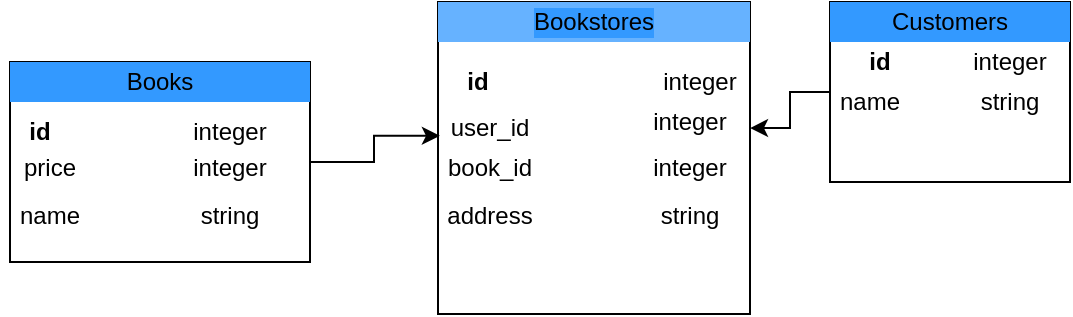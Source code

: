 <mxfile pages="1">
    <diagram id="IOaM9t_JLHqZJk_0bNqH" name="Page-1">
        <mxGraphModel dx="663" dy="330" grid="1" gridSize="10" guides="1" tooltips="1" connect="1" arrows="1" fold="1" page="1" pageScale="1" pageWidth="850" pageHeight="1100" background="#FFFFFF" math="0" shadow="0">
            <root>
                <mxCell id="0"/>
                <mxCell id="1" parent="0"/>
                <mxCell id="66" style="edgeStyle=orthogonalEdgeStyle;rounded=0;orthogonalLoop=1;jettySize=auto;html=1;entryX=1;entryY=0.404;entryDx=0;entryDy=0;entryPerimeter=0;" parent="1" source="4" target="5" edge="1">
                    <mxGeometry relative="1" as="geometry"/>
                </mxCell>
                <mxCell id="4" value="" style="rounded=0;whiteSpace=wrap;html=1;fontStyle=1" parent="1" vertex="1">
                    <mxGeometry x="440" y="160" width="120" height="90" as="geometry"/>
                </mxCell>
                <mxCell id="5" value="" style="whiteSpace=wrap;html=1;aspect=fixed;" parent="1" vertex="1">
                    <mxGeometry x="244" y="160" width="156" height="156" as="geometry"/>
                </mxCell>
                <mxCell id="64" style="edgeStyle=orthogonalEdgeStyle;rounded=0;orthogonalLoop=1;jettySize=auto;html=1;entryX=0.006;entryY=0.429;entryDx=0;entryDy=0;entryPerimeter=0;" parent="1" source="6" target="5" edge="1">
                    <mxGeometry relative="1" as="geometry"/>
                </mxCell>
                <mxCell id="6" value="" style="rounded=0;whiteSpace=wrap;html=1;" parent="1" vertex="1">
                    <mxGeometry x="30" y="190" width="150" height="100" as="geometry"/>
                </mxCell>
                <mxCell id="9" value="" style="endArrow=classic;startArrow=classic;html=1;strokeColor=none;" parent="1" edge="1">
                    <mxGeometry width="50" height="50" relative="1" as="geometry">
                        <mxPoint x="150" y="180" as="sourcePoint"/>
                        <mxPoint x="150" y="230" as="targetPoint"/>
                        <Array as="points">
                            <mxPoint x="90" y="270"/>
                        </Array>
                    </mxGeometry>
                </mxCell>
                <mxCell id="21" value="Customers" style="text;html=1;strokeColor=none;fillColor=#3399FF;align=center;verticalAlign=middle;whiteSpace=wrap;rounded=0;labelBackgroundColor=#3399FF;labelBorderColor=none;" parent="1" vertex="1">
                    <mxGeometry x="440" y="160" width="120" height="20" as="geometry"/>
                </mxCell>
                <mxCell id="22" value="Books" style="text;html=1;strokeColor=none;fillColor=#3399FF;align=center;verticalAlign=middle;whiteSpace=wrap;rounded=0;labelBackgroundColor=#3399FF;" parent="1" vertex="1">
                    <mxGeometry x="30" y="190" width="150" height="20" as="geometry"/>
                </mxCell>
                <mxCell id="23" value="Bookstores" style="text;html=1;strokeColor=none;fillColor=#66B2FF;align=center;verticalAlign=middle;whiteSpace=wrap;rounded=0;labelBackgroundColor=#3399FF;" parent="1" vertex="1">
                    <mxGeometry x="244" y="160" width="156" height="20" as="geometry"/>
                </mxCell>
                <mxCell id="24" value="id" style="text;html=1;strokeColor=none;fillColor=none;align=center;verticalAlign=middle;whiteSpace=wrap;rounded=0;labelBackgroundColor=#FFFFFF;fontStyle=1" parent="1" vertex="1">
                    <mxGeometry x="450" y="180" width="30" height="20" as="geometry"/>
                </mxCell>
                <mxCell id="25" value="integer" style="text;html=1;strokeColor=none;fillColor=none;align=center;verticalAlign=middle;whiteSpace=wrap;rounded=0;labelBackgroundColor=#FFFFFF;" parent="1" vertex="1">
                    <mxGeometry x="510" y="180" width="40" height="20" as="geometry"/>
                </mxCell>
                <mxCell id="26" value="&lt;span style=&quot;font-weight: normal&quot;&gt;name&lt;/span&gt;" style="text;html=1;strokeColor=none;fillColor=none;align=center;verticalAlign=middle;whiteSpace=wrap;rounded=0;labelBackgroundColor=#FFFFFF;fontStyle=1" parent="1" vertex="1">
                    <mxGeometry x="440" y="200" width="40" height="20" as="geometry"/>
                </mxCell>
                <mxCell id="27" value="string" style="text;html=1;strokeColor=none;fillColor=none;align=center;verticalAlign=middle;whiteSpace=wrap;rounded=0;labelBackgroundColor=#FFFFFF;" parent="1" vertex="1">
                    <mxGeometry x="510" y="200" width="40" height="20" as="geometry"/>
                </mxCell>
                <mxCell id="28" value="integer" style="text;html=1;strokeColor=none;fillColor=none;align=center;verticalAlign=middle;whiteSpace=wrap;rounded=0;labelBackgroundColor=#FFFFFF;" parent="1" vertex="1">
                    <mxGeometry x="355" y="190" width="40" height="20" as="geometry"/>
                </mxCell>
                <mxCell id="30" value="&lt;b&gt;id&lt;/b&gt;" style="text;html=1;strokeColor=none;fillColor=none;align=center;verticalAlign=middle;whiteSpace=wrap;rounded=0;labelBackgroundColor=#FFFFFF;" parent="1" vertex="1">
                    <mxGeometry x="244" y="190" width="40" height="20" as="geometry"/>
                </mxCell>
                <mxCell id="31" value="&lt;b&gt;id&lt;/b&gt;" style="text;html=1;strokeColor=none;fillColor=none;align=center;verticalAlign=middle;whiteSpace=wrap;rounded=0;labelBackgroundColor=#FFFFFF;" parent="1" vertex="1">
                    <mxGeometry x="25" y="215" width="40" height="20" as="geometry"/>
                </mxCell>
                <mxCell id="32" value="integer" style="text;html=1;strokeColor=none;fillColor=none;align=center;verticalAlign=middle;whiteSpace=wrap;rounded=0;labelBackgroundColor=#FFFFFF;" parent="1" vertex="1">
                    <mxGeometry x="120" y="215" width="40" height="20" as="geometry"/>
                </mxCell>
                <mxCell id="33" value="user_id" style="text;html=1;strokeColor=none;fillColor=none;align=center;verticalAlign=middle;whiteSpace=wrap;rounded=0;labelBackgroundColor=#FFFFFF;" parent="1" vertex="1">
                    <mxGeometry x="250" y="212.5" width="40" height="20" as="geometry"/>
                </mxCell>
                <mxCell id="34" value="integer" style="text;html=1;strokeColor=none;fillColor=none;align=center;verticalAlign=middle;whiteSpace=wrap;rounded=0;labelBackgroundColor=#FFFFFF;" parent="1" vertex="1">
                    <mxGeometry x="350" y="210" width="40" height="20" as="geometry"/>
                </mxCell>
                <mxCell id="35" value="price" style="text;html=1;strokeColor=none;fillColor=none;align=center;verticalAlign=middle;whiteSpace=wrap;rounded=0;labelBackgroundColor=#FFFFFF;" parent="1" vertex="1">
                    <mxGeometry x="30" y="232.5" width="40" height="20" as="geometry"/>
                </mxCell>
                <mxCell id="36" value="integer&lt;br&gt;" style="text;html=1;strokeColor=none;fillColor=none;align=center;verticalAlign=middle;whiteSpace=wrap;rounded=0;labelBackgroundColor=#FFFFFF;" parent="1" vertex="1">
                    <mxGeometry x="120" y="232.5" width="40" height="20" as="geometry"/>
                </mxCell>
                <mxCell id="44" value="string" style="text;html=1;strokeColor=none;fillColor=none;align=center;verticalAlign=middle;whiteSpace=wrap;rounded=0;" parent="1" vertex="1">
                    <mxGeometry x="120" y="257" width="40" height="20" as="geometry"/>
                </mxCell>
                <mxCell id="47" value="address" style="text;html=1;strokeColor=none;fillColor=none;align=center;verticalAlign=middle;whiteSpace=wrap;rounded=0;" parent="1" vertex="1">
                    <mxGeometry x="250" y="257" width="40" height="20" as="geometry"/>
                </mxCell>
                <mxCell id="48" value="string" style="text;html=1;strokeColor=none;fillColor=none;align=center;verticalAlign=middle;whiteSpace=wrap;rounded=0;" parent="1" vertex="1">
                    <mxGeometry x="350" y="257" width="40" height="20" as="geometry"/>
                </mxCell>
                <mxCell id="61" value="name" style="text;html=1;strokeColor=none;fillColor=none;align=center;verticalAlign=middle;whiteSpace=wrap;rounded=0;" parent="1" vertex="1">
                    <mxGeometry x="30" y="257" width="40" height="20" as="geometry"/>
                </mxCell>
                <mxCell id="62" value="book_id" style="text;html=1;strokeColor=none;fillColor=none;align=center;verticalAlign=middle;whiteSpace=wrap;rounded=0;" parent="1" vertex="1">
                    <mxGeometry x="250" y="232.5" width="40" height="20" as="geometry"/>
                </mxCell>
                <mxCell id="63" value="integer" style="text;html=1;strokeColor=none;fillColor=none;align=center;verticalAlign=middle;whiteSpace=wrap;rounded=0;" parent="1" vertex="1">
                    <mxGeometry x="350" y="232.5" width="40" height="20" as="geometry"/>
                </mxCell>
            </root>
        </mxGraphModel>
    </diagram>
</mxfile>